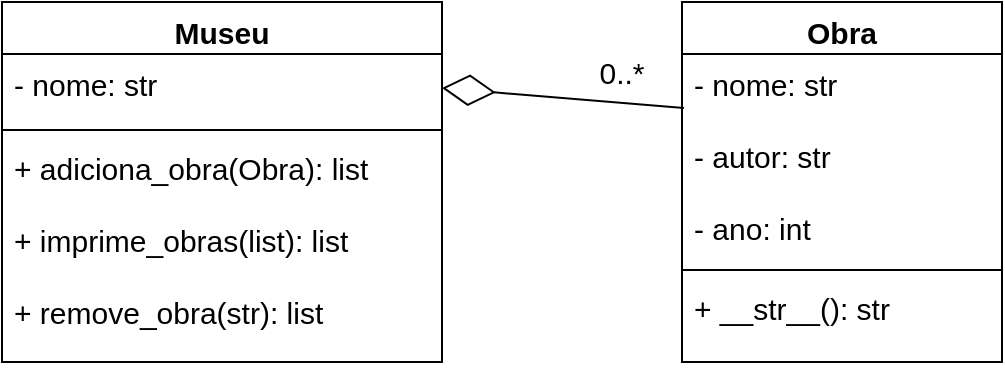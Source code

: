 <mxfile version="15.7.3" type="device"><diagram id="YfTG9HuclQgeV46nx-JB" name="Page-1"><mxGraphModel dx="551" dy="701" grid="1" gridSize="10" guides="1" tooltips="1" connect="1" arrows="1" fold="1" page="1" pageScale="1" pageWidth="827" pageHeight="1169" math="0" shadow="0"><root><mxCell id="0"/><mxCell id="1" parent="0"/><mxCell id="DAP_TlfxuSFqPKAmTC3K-1" value="Museu" style="swimlane;fontStyle=1;align=center;verticalAlign=top;childLayout=stackLayout;horizontal=1;startSize=26;horizontalStack=0;resizeParent=1;resizeParentMax=0;resizeLast=0;collapsible=1;marginBottom=0;fontSize=15;" vertex="1" parent="1"><mxGeometry x="120" y="190" width="220" height="180" as="geometry"/></mxCell><mxCell id="DAP_TlfxuSFqPKAmTC3K-2" value="- nome: str&#xA;" style="text;strokeColor=none;fillColor=none;align=left;verticalAlign=top;spacingLeft=4;spacingRight=4;overflow=hidden;rotatable=0;points=[[0,0.5],[1,0.5]];portConstraint=eastwest;fontSize=15;" vertex="1" parent="DAP_TlfxuSFqPKAmTC3K-1"><mxGeometry y="26" width="220" height="34" as="geometry"/></mxCell><mxCell id="DAP_TlfxuSFqPKAmTC3K-3" value="" style="line;strokeWidth=1;fillColor=none;align=left;verticalAlign=middle;spacingTop=-1;spacingLeft=3;spacingRight=3;rotatable=0;labelPosition=right;points=[];portConstraint=eastwest;fontSize=15;" vertex="1" parent="DAP_TlfxuSFqPKAmTC3K-1"><mxGeometry y="60" width="220" height="8" as="geometry"/></mxCell><mxCell id="DAP_TlfxuSFqPKAmTC3K-4" value="+ adiciona_obra(Obra): list&#xA;&#xA;+ imprime_obras(list): list&#xA;&#xA;+ remove_obra(str): list&#xA;" style="text;strokeColor=none;fillColor=none;align=left;verticalAlign=top;spacingLeft=4;spacingRight=4;overflow=hidden;rotatable=0;points=[[0,0.5],[1,0.5]];portConstraint=eastwest;fontSize=15;" vertex="1" parent="DAP_TlfxuSFqPKAmTC3K-1"><mxGeometry y="68" width="220" height="112" as="geometry"/></mxCell><mxCell id="DAP_TlfxuSFqPKAmTC3K-5" value="Obra" style="swimlane;fontStyle=1;align=center;verticalAlign=top;childLayout=stackLayout;horizontal=1;startSize=26;horizontalStack=0;resizeParent=1;resizeParentMax=0;resizeLast=0;collapsible=1;marginBottom=0;fontSize=15;" vertex="1" parent="1"><mxGeometry x="460" y="190" width="160" height="180" as="geometry"/></mxCell><mxCell id="DAP_TlfxuSFqPKAmTC3K-6" value="- nome: str&#xA;&#xA;- autor: str&#xA;&#xA;- ano: int&#xA;" style="text;strokeColor=none;fillColor=none;align=left;verticalAlign=top;spacingLeft=4;spacingRight=4;overflow=hidden;rotatable=0;points=[[0,0.5],[1,0.5]];portConstraint=eastwest;fontSize=15;" vertex="1" parent="DAP_TlfxuSFqPKAmTC3K-5"><mxGeometry y="26" width="160" height="104" as="geometry"/></mxCell><mxCell id="DAP_TlfxuSFqPKAmTC3K-7" value="" style="line;strokeWidth=1;fillColor=none;align=left;verticalAlign=middle;spacingTop=-1;spacingLeft=3;spacingRight=3;rotatable=0;labelPosition=right;points=[];portConstraint=eastwest;fontSize=15;" vertex="1" parent="DAP_TlfxuSFqPKAmTC3K-5"><mxGeometry y="130" width="160" height="8" as="geometry"/></mxCell><mxCell id="DAP_TlfxuSFqPKAmTC3K-8" value="+ __str__(): str&#xA;" style="text;strokeColor=none;fillColor=none;align=left;verticalAlign=top;spacingLeft=4;spacingRight=4;overflow=hidden;rotatable=0;points=[[0,0.5],[1,0.5]];portConstraint=eastwest;fontSize=15;" vertex="1" parent="DAP_TlfxuSFqPKAmTC3K-5"><mxGeometry y="138" width="160" height="42" as="geometry"/></mxCell><mxCell id="DAP_TlfxuSFqPKAmTC3K-10" value="0..*" style="text;html=1;strokeColor=none;fillColor=none;align=center;verticalAlign=middle;whiteSpace=wrap;rounded=0;fontSize=15;" vertex="1" parent="1"><mxGeometry x="400" y="210" width="60" height="30" as="geometry"/></mxCell><mxCell id="DAP_TlfxuSFqPKAmTC3K-14" value="" style="endArrow=diamondThin;endFill=0;endSize=24;html=1;rounded=0;fontSize=15;entryX=1;entryY=0.5;entryDx=0;entryDy=0;exitX=0.006;exitY=0.26;exitDx=0;exitDy=0;exitPerimeter=0;" edge="1" parent="1" source="DAP_TlfxuSFqPKAmTC3K-6" target="DAP_TlfxuSFqPKAmTC3K-2"><mxGeometry width="160" relative="1" as="geometry"><mxPoint x="300" y="360" as="sourcePoint"/><mxPoint x="460" y="360" as="targetPoint"/></mxGeometry></mxCell></root></mxGraphModel></diagram></mxfile>